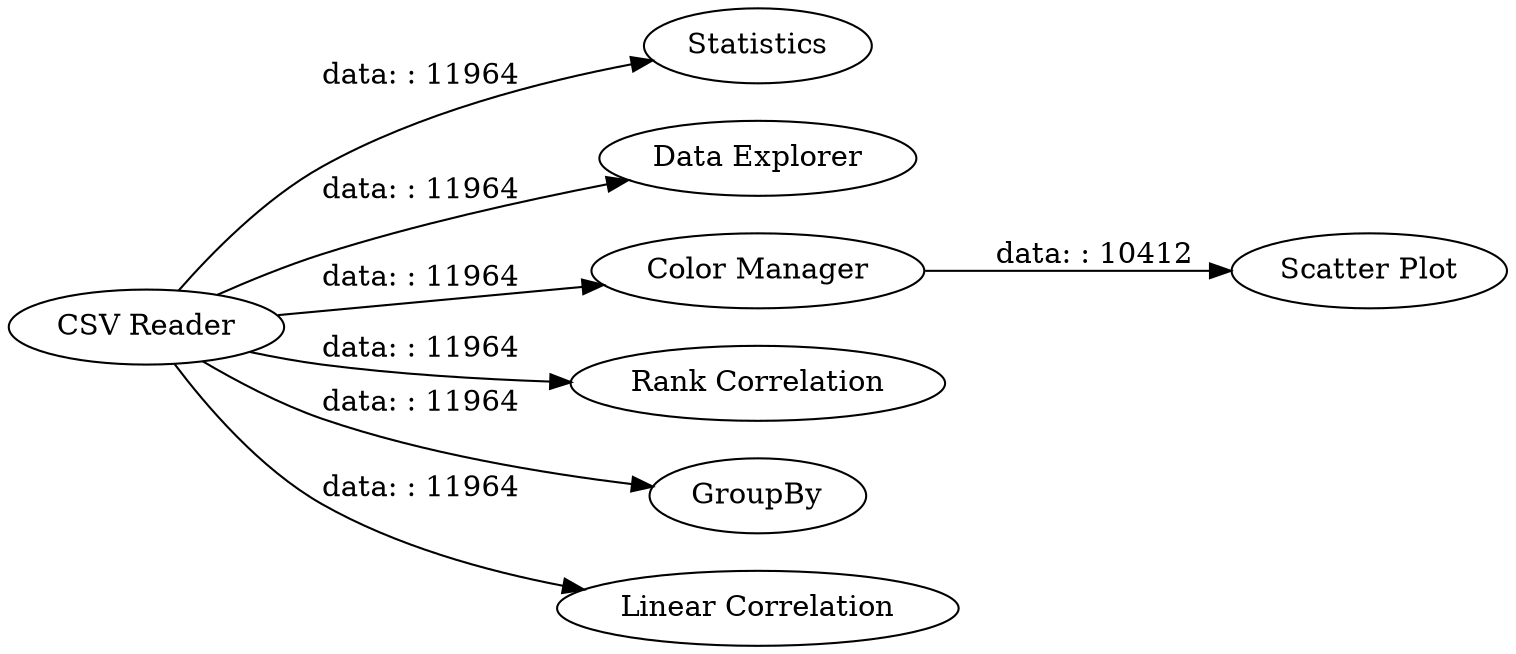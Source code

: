 digraph {
	"7717374010247975303_3" [label=Statistics]
	"7717374010247975303_2" [label="Data Explorer"]
	"7717374010247975303_9" [label="Scatter Plot"]
	"7717374010247975303_10" [label="Color Manager"]
	"7717374010247975303_4" [label="CSV Reader"]
	"7717374010247975303_8" [label="Rank Correlation"]
	"7717374010247975303_5" [label=GroupBy]
	"7717374010247975303_7" [label="Linear Correlation"]
	"7717374010247975303_4" -> "7717374010247975303_7" [label="data: : 11964"]
	"7717374010247975303_4" -> "7717374010247975303_5" [label="data: : 11964"]
	"7717374010247975303_4" -> "7717374010247975303_8" [label="data: : 11964"]
	"7717374010247975303_10" -> "7717374010247975303_9" [label="data: : 10412"]
	"7717374010247975303_4" -> "7717374010247975303_2" [label="data: : 11964"]
	"7717374010247975303_4" -> "7717374010247975303_10" [label="data: : 11964"]
	"7717374010247975303_4" -> "7717374010247975303_3" [label="data: : 11964"]
	rankdir=LR
}
